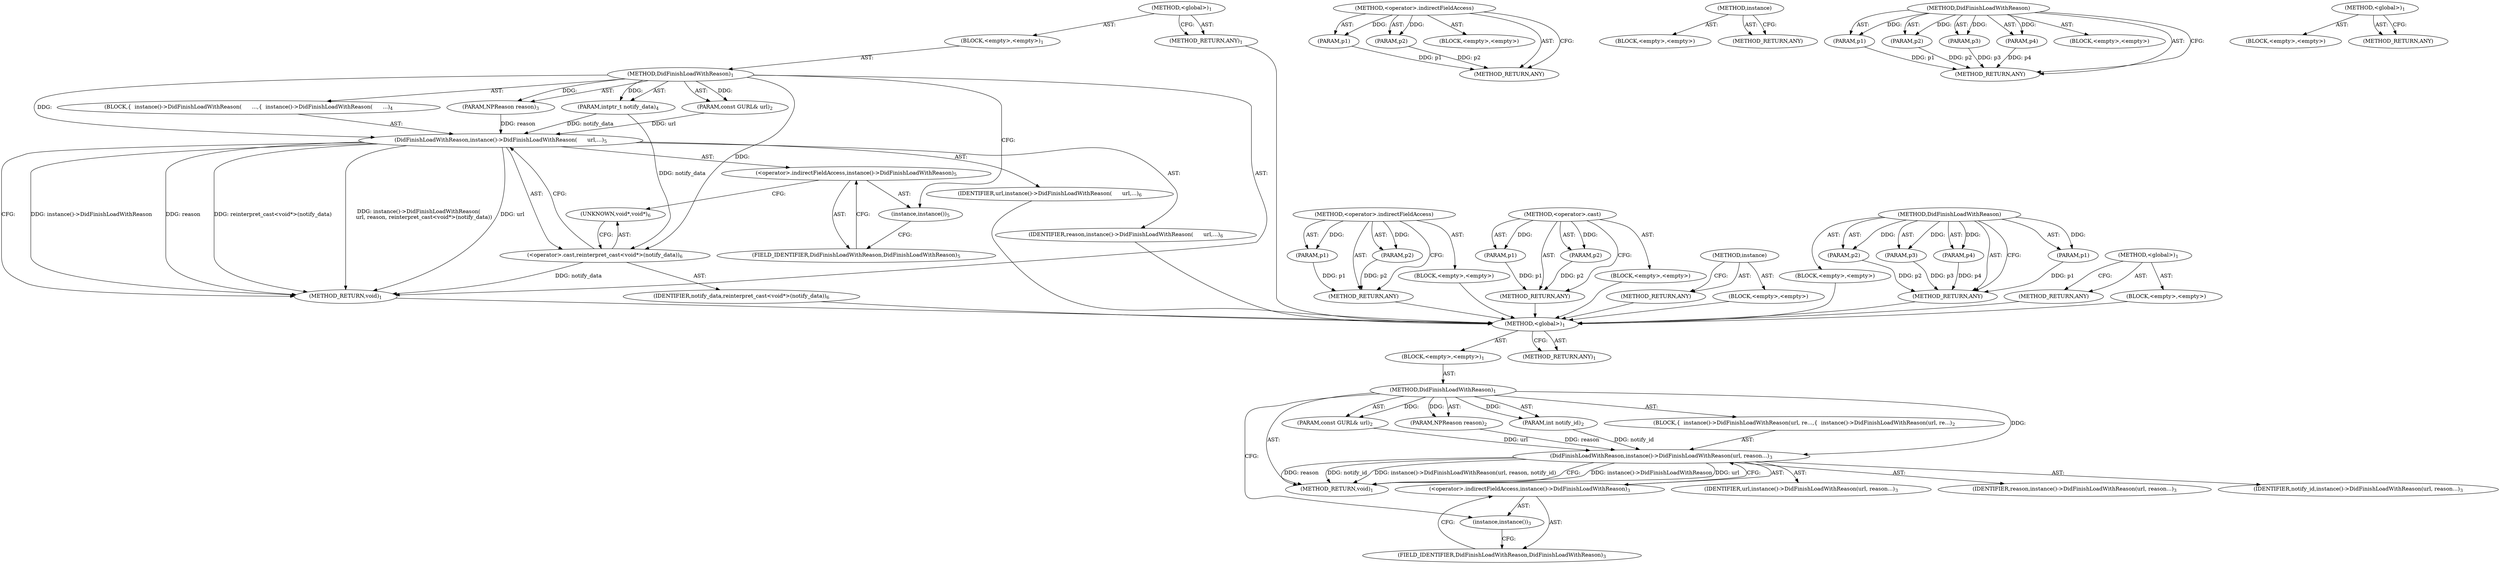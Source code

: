 digraph "&lt;global&gt;" {
vulnerable_6 [label=<(METHOD,&lt;global&gt;)<SUB>1</SUB>>];
vulnerable_7 [label=<(BLOCK,&lt;empty&gt;,&lt;empty&gt;)<SUB>1</SUB>>];
vulnerable_8 [label=<(METHOD,DidFinishLoadWithReason)<SUB>1</SUB>>];
vulnerable_9 [label=<(PARAM,const GURL&amp; url)<SUB>2</SUB>>];
vulnerable_10 [label=<(PARAM,NPReason reason)<SUB>3</SUB>>];
vulnerable_11 [label=<(PARAM,intptr_t notify_data)<SUB>4</SUB>>];
vulnerable_12 [label=<(BLOCK,{
  instance()-&gt;DidFinishLoadWithReason(
      ...,{
  instance()-&gt;DidFinishLoadWithReason(
      ...)<SUB>4</SUB>>];
vulnerable_13 [label=<(DidFinishLoadWithReason,instance()-&gt;DidFinishLoadWithReason(
      url,...)<SUB>5</SUB>>];
vulnerable_14 [label=<(&lt;operator&gt;.indirectFieldAccess,instance()-&gt;DidFinishLoadWithReason)<SUB>5</SUB>>];
vulnerable_15 [label=<(instance,instance())<SUB>5</SUB>>];
vulnerable_16 [label=<(FIELD_IDENTIFIER,DidFinishLoadWithReason,DidFinishLoadWithReason)<SUB>5</SUB>>];
vulnerable_17 [label=<(IDENTIFIER,url,instance()-&gt;DidFinishLoadWithReason(
      url,...)<SUB>6</SUB>>];
vulnerable_18 [label=<(IDENTIFIER,reason,instance()-&gt;DidFinishLoadWithReason(
      url,...)<SUB>6</SUB>>];
vulnerable_19 [label=<(&lt;operator&gt;.cast,reinterpret_cast&lt;void*&gt;(notify_data))<SUB>6</SUB>>];
vulnerable_20 [label=<(UNKNOWN,void*,void*)<SUB>6</SUB>>];
vulnerable_21 [label=<(IDENTIFIER,notify_data,reinterpret_cast&lt;void*&gt;(notify_data))<SUB>6</SUB>>];
vulnerable_22 [label=<(METHOD_RETURN,void)<SUB>1</SUB>>];
vulnerable_24 [label=<(METHOD_RETURN,ANY)<SUB>1</SUB>>];
vulnerable_50 [label=<(METHOD,&lt;operator&gt;.indirectFieldAccess)>];
vulnerable_51 [label=<(PARAM,p1)>];
vulnerable_52 [label=<(PARAM,p2)>];
vulnerable_53 [label=<(BLOCK,&lt;empty&gt;,&lt;empty&gt;)>];
vulnerable_54 [label=<(METHOD_RETURN,ANY)>];
vulnerable_58 [label=<(METHOD,&lt;operator&gt;.cast)>];
vulnerable_59 [label=<(PARAM,p1)>];
vulnerable_60 [label=<(PARAM,p2)>];
vulnerable_61 [label=<(BLOCK,&lt;empty&gt;,&lt;empty&gt;)>];
vulnerable_62 [label=<(METHOD_RETURN,ANY)>];
vulnerable_55 [label=<(METHOD,instance)>];
vulnerable_56 [label=<(BLOCK,&lt;empty&gt;,&lt;empty&gt;)>];
vulnerable_57 [label=<(METHOD_RETURN,ANY)>];
vulnerable_43 [label=<(METHOD,DidFinishLoadWithReason)>];
vulnerable_44 [label=<(PARAM,p1)>];
vulnerable_45 [label=<(PARAM,p2)>];
vulnerable_46 [label=<(PARAM,p3)>];
vulnerable_47 [label=<(PARAM,p4)>];
vulnerable_48 [label=<(BLOCK,&lt;empty&gt;,&lt;empty&gt;)>];
vulnerable_49 [label=<(METHOD_RETURN,ANY)>];
vulnerable_37 [label=<(METHOD,&lt;global&gt;)<SUB>1</SUB>>];
vulnerable_38 [label=<(BLOCK,&lt;empty&gt;,&lt;empty&gt;)>];
vulnerable_39 [label=<(METHOD_RETURN,ANY)>];
fixed_6 [label=<(METHOD,&lt;global&gt;)<SUB>1</SUB>>];
fixed_7 [label=<(BLOCK,&lt;empty&gt;,&lt;empty&gt;)<SUB>1</SUB>>];
fixed_8 [label=<(METHOD,DidFinishLoadWithReason)<SUB>1</SUB>>];
fixed_9 [label=<(PARAM,const GURL&amp; url)<SUB>2</SUB>>];
fixed_10 [label=<(PARAM,NPReason reason)<SUB>2</SUB>>];
fixed_11 [label=<(PARAM,int notify_id)<SUB>2</SUB>>];
fixed_12 [label=<(BLOCK,{
  instance()-&gt;DidFinishLoadWithReason(url, re...,{
  instance()-&gt;DidFinishLoadWithReason(url, re...)<SUB>2</SUB>>];
fixed_13 [label=<(DidFinishLoadWithReason,instance()-&gt;DidFinishLoadWithReason(url, reason...)<SUB>3</SUB>>];
fixed_14 [label=<(&lt;operator&gt;.indirectFieldAccess,instance()-&gt;DidFinishLoadWithReason)<SUB>3</SUB>>];
fixed_15 [label=<(instance,instance())<SUB>3</SUB>>];
fixed_16 [label=<(FIELD_IDENTIFIER,DidFinishLoadWithReason,DidFinishLoadWithReason)<SUB>3</SUB>>];
fixed_17 [label=<(IDENTIFIER,url,instance()-&gt;DidFinishLoadWithReason(url, reason...)<SUB>3</SUB>>];
fixed_18 [label=<(IDENTIFIER,reason,instance()-&gt;DidFinishLoadWithReason(url, reason...)<SUB>3</SUB>>];
fixed_19 [label=<(IDENTIFIER,notify_id,instance()-&gt;DidFinishLoadWithReason(url, reason...)<SUB>3</SUB>>];
fixed_20 [label=<(METHOD_RETURN,void)<SUB>1</SUB>>];
fixed_22 [label=<(METHOD_RETURN,ANY)<SUB>1</SUB>>];
fixed_48 [label=<(METHOD,&lt;operator&gt;.indirectFieldAccess)>];
fixed_49 [label=<(PARAM,p1)>];
fixed_50 [label=<(PARAM,p2)>];
fixed_51 [label=<(BLOCK,&lt;empty&gt;,&lt;empty&gt;)>];
fixed_52 [label=<(METHOD_RETURN,ANY)>];
fixed_53 [label=<(METHOD,instance)>];
fixed_54 [label=<(BLOCK,&lt;empty&gt;,&lt;empty&gt;)>];
fixed_55 [label=<(METHOD_RETURN,ANY)>];
fixed_41 [label=<(METHOD,DidFinishLoadWithReason)>];
fixed_42 [label=<(PARAM,p1)>];
fixed_43 [label=<(PARAM,p2)>];
fixed_44 [label=<(PARAM,p3)>];
fixed_45 [label=<(PARAM,p4)>];
fixed_46 [label=<(BLOCK,&lt;empty&gt;,&lt;empty&gt;)>];
fixed_47 [label=<(METHOD_RETURN,ANY)>];
fixed_35 [label=<(METHOD,&lt;global&gt;)<SUB>1</SUB>>];
fixed_36 [label=<(BLOCK,&lt;empty&gt;,&lt;empty&gt;)>];
fixed_37 [label=<(METHOD_RETURN,ANY)>];
vulnerable_6 -> vulnerable_7  [key=0, label="AST: "];
vulnerable_6 -> vulnerable_24  [key=0, label="AST: "];
vulnerable_6 -> vulnerable_24  [key=1, label="CFG: "];
vulnerable_7 -> vulnerable_8  [key=0, label="AST: "];
vulnerable_8 -> vulnerable_9  [key=0, label="AST: "];
vulnerable_8 -> vulnerable_9  [key=1, label="DDG: "];
vulnerable_8 -> vulnerable_10  [key=0, label="AST: "];
vulnerable_8 -> vulnerable_10  [key=1, label="DDG: "];
vulnerable_8 -> vulnerable_11  [key=0, label="AST: "];
vulnerable_8 -> vulnerable_11  [key=1, label="DDG: "];
vulnerable_8 -> vulnerable_12  [key=0, label="AST: "];
vulnerable_8 -> vulnerable_22  [key=0, label="AST: "];
vulnerable_8 -> vulnerable_15  [key=0, label="CFG: "];
vulnerable_8 -> vulnerable_13  [key=0, label="DDG: "];
vulnerable_8 -> vulnerable_19  [key=0, label="DDG: "];
vulnerable_9 -> vulnerable_13  [key=0, label="DDG: url"];
vulnerable_10 -> vulnerable_13  [key=0, label="DDG: reason"];
vulnerable_11 -> vulnerable_13  [key=0, label="DDG: notify_data"];
vulnerable_11 -> vulnerable_19  [key=0, label="DDG: notify_data"];
vulnerable_12 -> vulnerable_13  [key=0, label="AST: "];
vulnerable_13 -> vulnerable_14  [key=0, label="AST: "];
vulnerable_13 -> vulnerable_17  [key=0, label="AST: "];
vulnerable_13 -> vulnerable_18  [key=0, label="AST: "];
vulnerable_13 -> vulnerable_19  [key=0, label="AST: "];
vulnerable_13 -> vulnerable_22  [key=0, label="CFG: "];
vulnerable_13 -> vulnerable_22  [key=1, label="DDG: instance()-&gt;DidFinishLoadWithReason"];
vulnerable_13 -> vulnerable_22  [key=2, label="DDG: url"];
vulnerable_13 -> vulnerable_22  [key=3, label="DDG: reason"];
vulnerable_13 -> vulnerable_22  [key=4, label="DDG: reinterpret_cast&lt;void*&gt;(notify_data)"];
vulnerable_13 -> vulnerable_22  [key=5, label="DDG: instance()-&gt;DidFinishLoadWithReason(
      url, reason, reinterpret_cast&lt;void*&gt;(notify_data))"];
vulnerable_14 -> vulnerable_15  [key=0, label="AST: "];
vulnerable_14 -> vulnerable_16  [key=0, label="AST: "];
vulnerable_14 -> vulnerable_20  [key=0, label="CFG: "];
vulnerable_15 -> vulnerable_16  [key=0, label="CFG: "];
vulnerable_16 -> vulnerable_14  [key=0, label="CFG: "];
vulnerable_17 -> fixed_6  [key=0];
vulnerable_18 -> fixed_6  [key=0];
vulnerable_19 -> vulnerable_20  [key=0, label="AST: "];
vulnerable_19 -> vulnerable_21  [key=0, label="AST: "];
vulnerable_19 -> vulnerable_13  [key=0, label="CFG: "];
vulnerable_19 -> vulnerable_22  [key=0, label="DDG: notify_data"];
vulnerable_20 -> vulnerable_19  [key=0, label="CFG: "];
vulnerable_21 -> fixed_6  [key=0];
vulnerable_22 -> fixed_6  [key=0];
vulnerable_24 -> fixed_6  [key=0];
vulnerable_50 -> vulnerable_51  [key=0, label="AST: "];
vulnerable_50 -> vulnerable_51  [key=1, label="DDG: "];
vulnerable_50 -> vulnerable_53  [key=0, label="AST: "];
vulnerable_50 -> vulnerable_52  [key=0, label="AST: "];
vulnerable_50 -> vulnerable_52  [key=1, label="DDG: "];
vulnerable_50 -> vulnerable_54  [key=0, label="AST: "];
vulnerable_50 -> vulnerable_54  [key=1, label="CFG: "];
vulnerable_51 -> vulnerable_54  [key=0, label="DDG: p1"];
vulnerable_52 -> vulnerable_54  [key=0, label="DDG: p2"];
vulnerable_53 -> fixed_6  [key=0];
vulnerable_54 -> fixed_6  [key=0];
vulnerable_58 -> vulnerable_59  [key=0, label="AST: "];
vulnerable_58 -> vulnerable_59  [key=1, label="DDG: "];
vulnerable_58 -> vulnerable_61  [key=0, label="AST: "];
vulnerable_58 -> vulnerable_60  [key=0, label="AST: "];
vulnerable_58 -> vulnerable_60  [key=1, label="DDG: "];
vulnerable_58 -> vulnerable_62  [key=0, label="AST: "];
vulnerable_58 -> vulnerable_62  [key=1, label="CFG: "];
vulnerable_59 -> vulnerable_62  [key=0, label="DDG: p1"];
vulnerable_60 -> vulnerable_62  [key=0, label="DDG: p2"];
vulnerable_61 -> fixed_6  [key=0];
vulnerable_62 -> fixed_6  [key=0];
vulnerable_55 -> vulnerable_56  [key=0, label="AST: "];
vulnerable_55 -> vulnerable_57  [key=0, label="AST: "];
vulnerable_55 -> vulnerable_57  [key=1, label="CFG: "];
vulnerable_56 -> fixed_6  [key=0];
vulnerable_57 -> fixed_6  [key=0];
vulnerable_43 -> vulnerable_44  [key=0, label="AST: "];
vulnerable_43 -> vulnerable_44  [key=1, label="DDG: "];
vulnerable_43 -> vulnerable_48  [key=0, label="AST: "];
vulnerable_43 -> vulnerable_45  [key=0, label="AST: "];
vulnerable_43 -> vulnerable_45  [key=1, label="DDG: "];
vulnerable_43 -> vulnerable_49  [key=0, label="AST: "];
vulnerable_43 -> vulnerable_49  [key=1, label="CFG: "];
vulnerable_43 -> vulnerable_46  [key=0, label="AST: "];
vulnerable_43 -> vulnerable_46  [key=1, label="DDG: "];
vulnerable_43 -> vulnerable_47  [key=0, label="AST: "];
vulnerable_43 -> vulnerable_47  [key=1, label="DDG: "];
vulnerable_44 -> vulnerable_49  [key=0, label="DDG: p1"];
vulnerable_45 -> vulnerable_49  [key=0, label="DDG: p2"];
vulnerable_46 -> vulnerable_49  [key=0, label="DDG: p3"];
vulnerable_47 -> vulnerable_49  [key=0, label="DDG: p4"];
vulnerable_48 -> fixed_6  [key=0];
vulnerable_49 -> fixed_6  [key=0];
vulnerable_37 -> vulnerable_38  [key=0, label="AST: "];
vulnerable_37 -> vulnerable_39  [key=0, label="AST: "];
vulnerable_37 -> vulnerable_39  [key=1, label="CFG: "];
vulnerable_38 -> fixed_6  [key=0];
vulnerable_39 -> fixed_6  [key=0];
fixed_6 -> fixed_7  [key=0, label="AST: "];
fixed_6 -> fixed_22  [key=0, label="AST: "];
fixed_6 -> fixed_22  [key=1, label="CFG: "];
fixed_7 -> fixed_8  [key=0, label="AST: "];
fixed_8 -> fixed_9  [key=0, label="AST: "];
fixed_8 -> fixed_9  [key=1, label="DDG: "];
fixed_8 -> fixed_10  [key=0, label="AST: "];
fixed_8 -> fixed_10  [key=1, label="DDG: "];
fixed_8 -> fixed_11  [key=0, label="AST: "];
fixed_8 -> fixed_11  [key=1, label="DDG: "];
fixed_8 -> fixed_12  [key=0, label="AST: "];
fixed_8 -> fixed_20  [key=0, label="AST: "];
fixed_8 -> fixed_15  [key=0, label="CFG: "];
fixed_8 -> fixed_13  [key=0, label="DDG: "];
fixed_9 -> fixed_13  [key=0, label="DDG: url"];
fixed_10 -> fixed_13  [key=0, label="DDG: reason"];
fixed_11 -> fixed_13  [key=0, label="DDG: notify_id"];
fixed_12 -> fixed_13  [key=0, label="AST: "];
fixed_13 -> fixed_14  [key=0, label="AST: "];
fixed_13 -> fixed_17  [key=0, label="AST: "];
fixed_13 -> fixed_18  [key=0, label="AST: "];
fixed_13 -> fixed_19  [key=0, label="AST: "];
fixed_13 -> fixed_20  [key=0, label="CFG: "];
fixed_13 -> fixed_20  [key=1, label="DDG: instance()-&gt;DidFinishLoadWithReason"];
fixed_13 -> fixed_20  [key=2, label="DDG: url"];
fixed_13 -> fixed_20  [key=3, label="DDG: reason"];
fixed_13 -> fixed_20  [key=4, label="DDG: notify_id"];
fixed_13 -> fixed_20  [key=5, label="DDG: instance()-&gt;DidFinishLoadWithReason(url, reason, notify_id)"];
fixed_14 -> fixed_15  [key=0, label="AST: "];
fixed_14 -> fixed_16  [key=0, label="AST: "];
fixed_14 -> fixed_13  [key=0, label="CFG: "];
fixed_15 -> fixed_16  [key=0, label="CFG: "];
fixed_16 -> fixed_14  [key=0, label="CFG: "];
fixed_48 -> fixed_49  [key=0, label="AST: "];
fixed_48 -> fixed_49  [key=1, label="DDG: "];
fixed_48 -> fixed_51  [key=0, label="AST: "];
fixed_48 -> fixed_50  [key=0, label="AST: "];
fixed_48 -> fixed_50  [key=1, label="DDG: "];
fixed_48 -> fixed_52  [key=0, label="AST: "];
fixed_48 -> fixed_52  [key=1, label="CFG: "];
fixed_49 -> fixed_52  [key=0, label="DDG: p1"];
fixed_50 -> fixed_52  [key=0, label="DDG: p2"];
fixed_53 -> fixed_54  [key=0, label="AST: "];
fixed_53 -> fixed_55  [key=0, label="AST: "];
fixed_53 -> fixed_55  [key=1, label="CFG: "];
fixed_41 -> fixed_42  [key=0, label="AST: "];
fixed_41 -> fixed_42  [key=1, label="DDG: "];
fixed_41 -> fixed_46  [key=0, label="AST: "];
fixed_41 -> fixed_43  [key=0, label="AST: "];
fixed_41 -> fixed_43  [key=1, label="DDG: "];
fixed_41 -> fixed_47  [key=0, label="AST: "];
fixed_41 -> fixed_47  [key=1, label="CFG: "];
fixed_41 -> fixed_44  [key=0, label="AST: "];
fixed_41 -> fixed_44  [key=1, label="DDG: "];
fixed_41 -> fixed_45  [key=0, label="AST: "];
fixed_41 -> fixed_45  [key=1, label="DDG: "];
fixed_42 -> fixed_47  [key=0, label="DDG: p1"];
fixed_43 -> fixed_47  [key=0, label="DDG: p2"];
fixed_44 -> fixed_47  [key=0, label="DDG: p3"];
fixed_45 -> fixed_47  [key=0, label="DDG: p4"];
fixed_35 -> fixed_36  [key=0, label="AST: "];
fixed_35 -> fixed_37  [key=0, label="AST: "];
fixed_35 -> fixed_37  [key=1, label="CFG: "];
}
